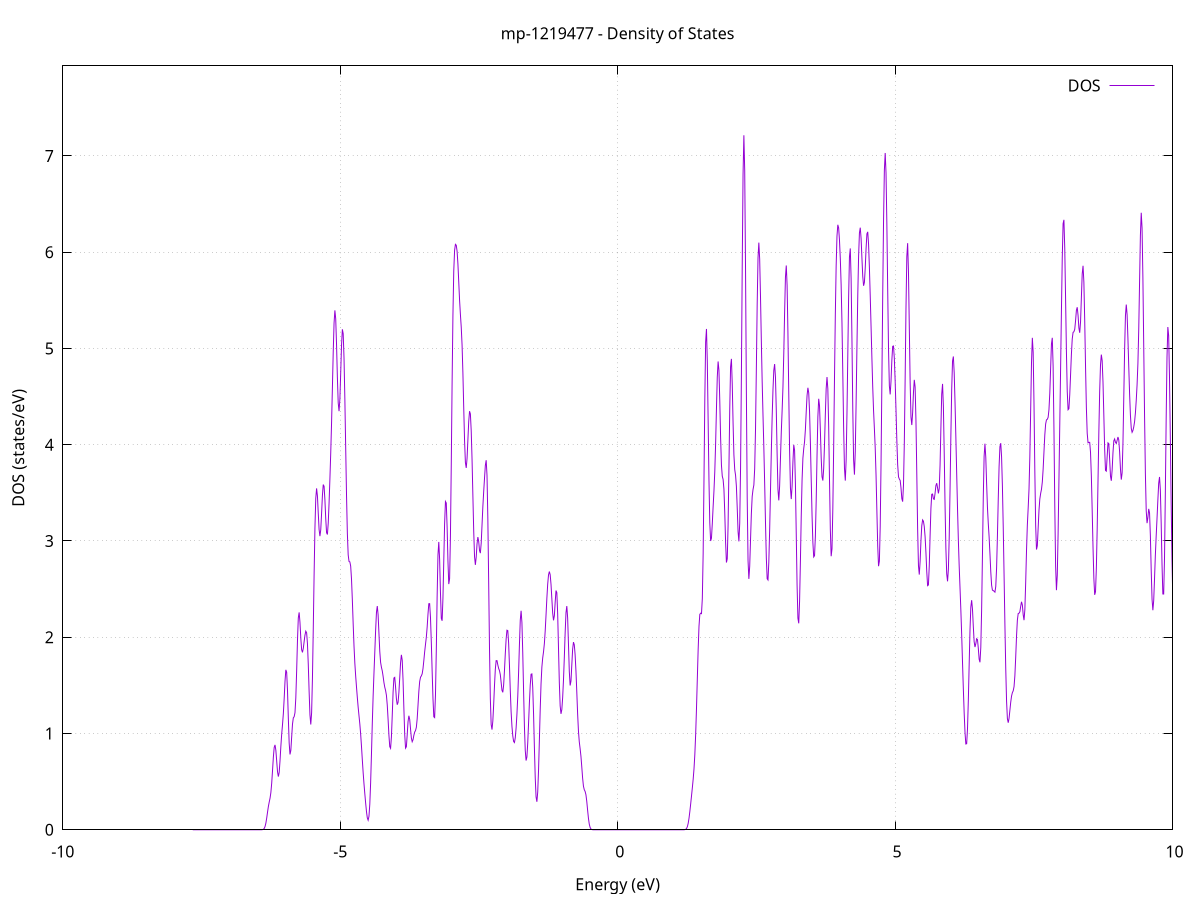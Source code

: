 set title 'mp-1219477 - Density of States'
set xlabel 'Energy (eV)'
set ylabel 'DOS (states/eV)'
set grid
set xrange [-10:10]
set yrange [0:7.936]
set xzeroaxis lt -1
set terminal png size 800,600
set output 'mp-1219477_dos_gnuplot.png'
plot '-' using 1:2 with lines title 'DOS'
-7.658100 0.000000
-7.643100 0.000000
-7.628100 0.000000
-7.613100 0.000000
-7.598200 0.000000
-7.583200 0.000000
-7.568200 0.000000
-7.553200 0.000000
-7.538200 0.000000
-7.523200 0.000000
-7.508300 0.000000
-7.493300 0.000000
-7.478300 0.000000
-7.463300 0.000000
-7.448300 0.000000
-7.433400 0.000000
-7.418400 0.000000
-7.403400 0.000000
-7.388400 0.000000
-7.373400 0.000000
-7.358400 0.000000
-7.343500 0.000000
-7.328500 0.000000
-7.313500 0.000000
-7.298500 0.000000
-7.283500 0.000000
-7.268600 0.000000
-7.253600 0.000000
-7.238600 0.000000
-7.223600 0.000000
-7.208600 0.000000
-7.193600 0.000000
-7.178700 0.000000
-7.163700 0.000000
-7.148700 0.000000
-7.133700 0.000000
-7.118700 0.000000
-7.103700 0.000000
-7.088800 0.000000
-7.073800 0.000000
-7.058800 0.000000
-7.043800 0.000000
-7.028800 0.000000
-7.013900 0.000000
-6.998900 0.000000
-6.983900 0.000000
-6.968900 0.000000
-6.953900 0.000000
-6.938900 0.000000
-6.924000 0.000000
-6.909000 0.000000
-6.894000 0.000000
-6.879000 0.000000
-6.864000 0.000000
-6.849100 0.000000
-6.834100 0.000000
-6.819100 0.000000
-6.804100 0.000000
-6.789100 0.000000
-6.774100 0.000000
-6.759200 0.000000
-6.744200 0.000000
-6.729200 0.000000
-6.714200 0.000000
-6.699200 0.000000
-6.684200 0.000000
-6.669300 0.000000
-6.654300 0.000000
-6.639300 0.000000
-6.624300 0.000000
-6.609300 0.000000
-6.594400 0.000000
-6.579400 0.000000
-6.564400 0.000000
-6.549400 0.000000
-6.534400 0.000000
-6.519400 0.000000
-6.504500 0.000000
-6.489500 0.000000
-6.474500 0.000000
-6.459500 0.000000
-6.444500 0.000000
-6.429600 0.000100
-6.414600 0.000300
-6.399600 0.001400
-6.384600 0.004800
-6.369600 0.013900
-6.354600 0.033900
-6.339700 0.069900
-6.324700 0.122600
-6.309700 0.184300
-6.294700 0.242000
-6.279700 0.287600
-6.264700 0.328700
-6.249800 0.387400
-6.234800 0.484100
-6.219800 0.617100
-6.204800 0.756200
-6.189800 0.856400
-6.174900 0.881800
-6.159900 0.825000
-6.144900 0.713600
-6.129900 0.602800
-6.114900 0.552500
-6.099900 0.595600
-6.085000 0.717200
-6.070000 0.865200
-6.055000 0.992000
-6.040000 1.093200
-6.025000 1.206200
-6.010100 1.363200
-5.995100 1.541900
-5.980100 1.661500
-5.965100 1.636600
-5.950100 1.445500
-5.935100 1.158800
-5.920200 0.902500
-5.905200 0.782700
-5.890200 0.824000
-5.875200 0.962700
-5.860200 1.097500
-5.845200 1.162500
-5.830300 1.174400
-5.815300 1.216300
-5.800300 1.370900
-5.785300 1.649000
-5.770300 1.968200
-5.755400 2.200500
-5.740400 2.258300
-5.725400 2.155200
-5.710400 1.990500
-5.695400 1.871200
-5.680400 1.842900
-5.665500 1.884700
-5.650500 1.954000
-5.635500 2.021200
-5.620500 2.063100
-5.605500 2.046300
-5.590600 1.934100
-5.575600 1.717500
-5.560600 1.439800
-5.545600 1.194600
-5.530600 1.093500
-5.515600 1.215700
-5.500700 1.569600
-5.485700 2.086800
-5.470700 2.649400
-5.455700 3.132700
-5.440700 3.443800
-5.425700 3.546400
-5.410800 3.467900
-5.395800 3.289900
-5.380800 3.120400
-5.365800 3.050600
-5.350800 3.116400
-5.335900 3.284800
-5.320900 3.472400
-5.305900 3.586200
-5.290900 3.568500
-5.275900 3.426400
-5.260900 3.231700
-5.246000 3.086500
-5.231000 3.067700
-5.216000 3.186100
-5.201000 3.395100
-5.186000 3.642700
-5.171100 3.913800
-5.156100 4.225200
-5.141100 4.585900
-5.126100 4.960200
-5.111100 5.262900
-5.096100 5.395800
-5.081200 5.308300
-5.066200 5.038100
-5.051200 4.700200
-5.036200 4.434800
-5.021200 4.348900
-5.006200 4.472700
-4.991300 4.744700
-4.976300 5.034200
-4.961300 5.199300
-4.946300 5.153500
-4.931300 4.893500
-4.916400 4.474300
-4.901400 3.972000
-4.886400 3.474600
-4.871400 3.080000
-4.856400 2.855800
-4.841400 2.787500
-4.826500 2.783100
-4.811500 2.739500
-4.796500 2.604400
-4.781500 2.388000
-4.766500 2.138600
-4.751600 1.909900
-4.736600 1.731800
-4.721600 1.598000
-4.706600 1.483200
-4.691600 1.373400
-4.676600 1.273100
-4.661700 1.185800
-4.646700 1.099400
-4.631700 0.995200
-4.616700 0.866700
-4.601700 0.726700
-4.586700 0.594300
-4.571800 0.478500
-4.556800 0.375300
-4.541800 0.278000
-4.526800 0.189500
-4.511800 0.123500
-4.496900 0.099600
-4.481900 0.139700
-4.466900 0.266100
-4.451900 0.488600
-4.436900 0.786000
-4.421900 1.103800
-4.407000 1.386500
-4.392000 1.622300
-4.377000 1.843300
-4.362000 2.069500
-4.347000 2.257000
-4.332000 2.323900
-4.317100 2.233700
-4.302100 2.041900
-4.287100 1.854000
-4.272100 1.738700
-4.257100 1.688100
-4.242200 1.650900
-4.227200 1.594900
-4.212200 1.530100
-4.197200 1.481200
-4.182200 1.447200
-4.167200 1.396500
-4.152300 1.296900
-4.137300 1.147300
-4.122300 0.983600
-4.107300 0.863800
-4.092300 0.846500
-4.077400 0.962900
-4.062400 1.186400
-4.047400 1.426700
-4.032400 1.576700
-4.017400 1.583400
-4.002400 1.482300
-3.987500 1.362000
-3.972500 1.299300
-3.957500 1.323300
-3.942500 1.425500
-3.927500 1.578100
-3.912500 1.733100
-3.897600 1.817400
-3.882600 1.762200
-3.867600 1.554100
-3.852600 1.259100
-3.837600 0.990900
-3.822700 0.848100
-3.807700 0.862800
-3.792700 0.986700
-3.777700 1.122700
-3.762700 1.184500
-3.747700 1.146700
-3.732800 1.047800
-3.717800 0.954100
-3.702800 0.914700
-3.687800 0.935000
-3.672800 0.981500
-3.657900 1.015100
-3.642900 1.031100
-3.627900 1.064700
-3.612900 1.153500
-3.597900 1.293300
-3.582900 1.438000
-3.568000 1.539400
-3.553000 1.584600
-3.538000 1.598600
-3.523000 1.620200
-3.508000 1.674400
-3.493000 1.758500
-3.478100 1.848500
-3.463100 1.925400
-3.448100 2.000800
-3.433100 2.105600
-3.418100 2.240700
-3.403200 2.348600
-3.388200 2.349300
-3.373200 2.206400
-3.358200 1.950300
-3.343200 1.646200
-3.328200 1.362700
-3.313300 1.174000
-3.298300 1.165500
-3.283300 1.402000
-3.268300 1.866200
-3.253300 2.421800
-3.238400 2.854900
-3.223400 2.989900
-3.208400 2.806900
-3.193400 2.464000
-3.178400 2.196500
-3.163400 2.171400
-3.148500 2.407400
-3.133500 2.797500
-3.118500 3.181600
-3.103500 3.410600
-3.088500 3.394900
-3.073500 3.146600
-3.058600 2.796200
-3.043600 2.552300
-3.028600 2.609700
-3.013600 3.049800
-2.998600 3.792200
-2.983700 4.631400
-2.968700 5.344600
-2.953700 5.804500
-2.938700 6.019600
-2.923700 6.081900
-2.908700 6.072800
-2.893800 6.010700
-2.878800 5.879500
-2.863800 5.691200
-2.848800 5.501100
-2.833800 5.352700
-2.818900 5.222500
-2.803900 5.036000
-2.788900 4.744900
-2.773900 4.381400
-2.758900 4.039900
-2.743900 3.816000
-2.729000 3.759400
-2.714000 3.858400
-2.699000 4.049700
-2.684000 4.241600
-2.669000 4.348600
-2.654000 4.319800
-2.639100 4.145600
-2.624100 3.847000
-2.609100 3.472300
-2.594100 3.102200
-2.579100 2.837800
-2.564200 2.751900
-2.549200 2.831500
-2.534200 2.970300
-2.519200 3.040700
-2.504200 2.994800
-2.489200 2.900400
-2.474300 2.874100
-2.459300 2.975900
-2.444300 3.165100
-2.429300 3.357300
-2.414300 3.512300
-2.399400 3.651700
-2.384400 3.785600
-2.369400 3.839300
-2.354400 3.680200
-2.339400 3.233200
-2.324400 2.570600
-2.309500 1.884500
-2.294500 1.364600
-2.279500 1.093600
-2.264500 1.040800
-2.249500 1.130300
-2.234500 1.298900
-2.219600 1.497100
-2.204600 1.667600
-2.189600 1.757000
-2.174600 1.756900
-2.159600 1.712800
-2.144700 1.676300
-2.129700 1.653500
-2.114700 1.611000
-2.099700 1.531100
-2.084700 1.449000
-2.069700 1.427900
-2.054800 1.503300
-2.039800 1.654700
-2.024800 1.829600
-2.009800 1.981200
-1.994800 2.073400
-1.979900 2.069100
-1.964900 1.941900
-1.949900 1.711100
-1.934900 1.447200
-1.919900 1.225400
-1.904900 1.073800
-1.890000 0.976500
-1.875000 0.917700
-1.860000 0.906200
-1.845000 0.955200
-1.830000 1.058400
-1.815000 1.201100
-1.800100 1.387300
-1.785100 1.633600
-1.770100 1.923700
-1.755100 2.175800
-1.740100 2.275000
-1.725200 2.152500
-1.710200 1.838700
-1.695200 1.440700
-1.680200 1.076200
-1.665200 0.824600
-1.650200 0.719200
-1.635300 0.756400
-1.620300 0.903300
-1.605300 1.108900
-1.590300 1.322000
-1.575300 1.502700
-1.560400 1.615700
-1.545400 1.619400
-1.530400 1.478900
-1.515400 1.202100
-1.500400 0.857200
-1.485400 0.543100
-1.470500 0.341600
-1.455500 0.291000
-1.440500 0.392600
-1.425500 0.622000
-1.410500 0.931100
-1.395500 1.251900
-1.380600 1.516900
-1.365600 1.690300
-1.350600 1.785200
-1.335600 1.849900
-1.320600 1.934800
-1.305700 2.064700
-1.290700 2.231300
-1.275700 2.404800
-1.260700 2.551700
-1.245700 2.648100
-1.230700 2.682600
-1.215800 2.649600
-1.200800 2.549100
-1.185800 2.399300
-1.170800 2.250700
-1.155800 2.175800
-1.140900 2.222800
-1.125900 2.363000
-1.110900 2.485400
-1.095900 2.462500
-1.080900 2.241900
-1.065900 1.885900
-1.051000 1.528500
-1.036000 1.287600
-1.021000 1.204400
-1.006000 1.249400
-0.991000 1.374800
-0.976000 1.556900
-0.961100 1.789400
-0.946100 2.045900
-0.931100 2.255100
-0.916100 2.323900
-0.901100 2.199700
-0.886200 1.927400
-0.871200 1.644700
-0.856200 1.499000
-0.841200 1.545000
-0.826200 1.712800
-0.811200 1.876000
-0.796300 1.949500
-0.781300 1.922100
-0.766300 1.816900
-0.751300 1.648800
-0.736300 1.432200
-0.721400 1.206600
-0.706400 1.025600
-0.691400 0.913600
-0.676400 0.843000
-0.661400 0.763800
-0.646400 0.654000
-0.631500 0.537500
-0.616500 0.453800
-0.601500 0.416000
-0.586500 0.398700
-0.571500 0.364100
-0.556500 0.295300
-0.541600 0.205300
-0.526600 0.120700
-0.511600 0.059600
-0.496600 0.024700
-0.481600 0.008600
-0.466700 0.002500
-0.451700 0.000600
-0.436700 0.000100
-0.421700 0.000000
-0.406700 0.000000
-0.391700 0.000000
-0.376800 0.000000
-0.361800 0.000000
-0.346800 0.000000
-0.331800 0.000000
-0.316800 0.000000
-0.301800 0.000000
-0.286900 0.000000
-0.271900 0.000000
-0.256900 0.000000
-0.241900 0.000000
-0.226900 0.000000
-0.212000 0.000000
-0.197000 0.000000
-0.182000 0.000000
-0.167000 0.000000
-0.152000 0.000000
-0.137000 0.000000
-0.122100 0.000000
-0.107100 0.000000
-0.092100 0.000000
-0.077100 0.000000
-0.062100 0.000000
-0.047200 0.000000
-0.032200 0.000000
-0.017200 0.000000
-0.002200 0.000000
0.012800 0.000000
0.027800 0.000000
0.042700 0.000000
0.057700 0.000000
0.072700 0.000000
0.087700 0.000000
0.102700 0.000000
0.117700 0.000000
0.132600 0.000000
0.147600 0.000000
0.162600 0.000000
0.177600 0.000000
0.192600 0.000000
0.207500 0.000000
0.222500 0.000000
0.237500 0.000000
0.252500 0.000000
0.267500 0.000000
0.282500 0.000000
0.297400 0.000000
0.312400 0.000000
0.327400 0.000000
0.342400 0.000000
0.357400 0.000000
0.372300 0.000000
0.387300 0.000000
0.402300 0.000000
0.417300 0.000000
0.432300 0.000000
0.447300 0.000000
0.462200 0.000000
0.477200 0.000000
0.492200 0.000000
0.507200 0.000000
0.522200 0.000000
0.537200 0.000000
0.552100 0.000000
0.567100 0.000000
0.582100 0.000000
0.597100 0.000000
0.612100 0.000000
0.627000 0.000000
0.642000 0.000000
0.657000 0.000000
0.672000 0.000000
0.687000 0.000000
0.702000 0.000000
0.716900 0.000000
0.731900 0.000000
0.746900 0.000000
0.761900 0.000000
0.776900 0.000000
0.791800 0.000000
0.806800 0.000000
0.821800 0.000000
0.836800 0.000000
0.851800 0.000000
0.866800 0.000000
0.881700 0.000000
0.896700 0.000000
0.911700 0.000000
0.926700 0.000000
0.941700 0.000000
0.956700 0.000000
0.971600 0.000000
0.986600 0.000000
1.001600 0.000000
1.016600 0.000000
1.031600 0.000000
1.046500 0.000000
1.061500 0.000000
1.076500 0.000000
1.091500 0.000000
1.106500 0.000000
1.121500 0.000000
1.136400 0.000000
1.151400 0.000000
1.166400 0.000000
1.181400 0.000100
1.196400 0.000300
1.211300 0.001300
1.226300 0.004500
1.241300 0.013100
1.256300 0.032100
1.271300 0.066900
1.286300 0.120200
1.301200 0.189500
1.316200 0.268500
1.331200 0.351300
1.346200 0.435600
1.361200 0.525200
1.376200 0.633100
1.391100 0.781700
1.406100 0.991300
1.421100 1.263000
1.436100 1.572000
1.451100 1.873600
1.466000 2.112200
1.481000 2.237800
1.496000 2.250200
1.511000 2.245600
1.526000 2.400600
1.541000 2.864900
1.555900 3.626400
1.570900 4.466800
1.585900 5.067800
1.600900 5.202700
1.615900 4.867400
1.630800 4.257900
1.645800 3.634200
1.660800 3.190200
1.675800 3.000200
1.690800 3.029800
1.705800 3.179800
1.720700 3.353600
1.735700 3.519900
1.750700 3.721500
1.765700 4.010600
1.780700 4.371700
1.795700 4.702200
1.810600 4.865100
1.825600 4.773800
1.840600 4.460500
1.855600 4.074500
1.870600 3.789600
1.885500 3.673800
1.900500 3.640600
1.915500 3.538900
1.930500 3.296800
1.945500 2.987600
1.960500 2.776500
1.975400 2.815100
1.990400 3.160700
2.005400 3.741700
2.020400 4.369700
2.035400 4.808100
2.050300 4.892200
2.065300 4.635500
2.080300 4.227000
2.095300 3.895900
2.110300 3.741800
2.125300 3.682300
2.140200 3.568100
2.155200 3.343900
2.170200 3.098800
2.185200 2.995900
2.200200 3.184900
2.215200 3.757000
2.230100 4.700300
2.245100 5.835200
2.260100 6.806400
2.275100 7.214800
2.290100 6.846200
2.305000 5.823800
2.320000 4.545500
2.335000 3.450200
2.350000 2.797700
2.365000 2.606300
2.380000 2.736600
2.394900 3.011100
2.409900 3.283600
2.424900 3.463000
2.439900 3.534900
2.454900 3.581500
2.469800 3.751400
2.484800 4.160000
2.499800 4.785400
2.514800 5.454500
2.529800 5.941400
2.544800 6.099900
2.559700 5.928000
2.574700 5.537900
2.589700 5.077900
2.604700 4.658500
2.619700 4.306900
2.634700 3.974600
2.649600 3.601900
2.664600 3.192100
2.679600 2.826300
2.694600 2.608000
2.709600 2.595100
2.724500 2.780000
2.739500 3.110800
2.754500 3.516200
2.769500 3.923900
2.784500 4.282600
2.799500 4.571100
2.814400 4.772700
2.829400 4.838300
2.844400 4.701200
2.859400 4.351700
2.874400 3.898800
2.889300 3.536300
2.904300 3.422300
2.919300 3.570800
2.934300 3.855900
2.949300 4.130600
2.964300 4.352500
2.979200 4.596100
2.994200 4.945200
3.009200 5.375200
3.024200 5.739200
3.039200 5.862400
3.054200 5.655100
3.069100 5.161300
3.084100 4.528700
3.099100 3.940300
3.114100 3.550100
3.129100 3.435700
3.144000 3.569700
3.159000 3.820900
3.174000 3.998600
3.189000 3.940700
3.204000 3.599600
3.219000 3.071000
3.233900 2.542300
3.248900 2.199000
3.263900 2.144800
3.278900 2.373200
3.293900 2.789200
3.308800 3.253500
3.323800 3.633500
3.338800 3.859200
3.353800 3.959000
3.368800 4.031200
3.383800 4.158500
3.398700 4.341300
3.413700 4.511100
3.428700 4.591900
3.443700 4.539800
3.458700 4.344400
3.473700 4.025700
3.488600 3.640100
3.503600 3.268700
3.518600 2.984800
3.533600 2.834500
3.548600 2.847500
3.563500 3.046600
3.578500 3.421400
3.593500 3.887200
3.608500 4.289100
3.623500 4.477700
3.638500 4.405200
3.653400 4.151900
3.668400 3.864200
3.683400 3.667800
3.698400 3.628100
3.713400 3.753300
3.728300 4.006400
3.743300 4.315300
3.758300 4.583600
3.773300 4.703200
3.788300 4.580100
3.803300 4.191500
3.818200 3.636900
3.833200 3.118100
3.848200 2.842000
3.863200 2.919800
3.878200 3.333100
3.893200 3.970200
3.908100 4.685500
3.923100 5.346000
3.938100 5.855600
3.953100 6.167200
3.968100 6.285000
3.983000 6.252800
3.998000 6.125200
4.013000 5.933200
4.028000 5.661200
4.043000 5.265300
4.058000 4.739700
4.072900 4.178500
4.087900 3.756000
4.102900 3.627400
4.117900 3.837000
4.132900 4.314100
4.147900 4.928100
4.162800 5.528400
4.177800 5.950300
4.192800 6.039700
4.207800 5.726600
4.222800 5.094900
4.237700 4.375000
4.252700 3.843800
4.267700 3.689200
4.282700 3.928000
4.297700 4.428900
4.312700 5.013800
4.327600 5.548000
4.342600 5.957300
4.357600 6.199900
4.372600 6.255100
4.387600 6.144200
4.402500 5.941600
4.417500 5.749300
4.432500 5.651500
4.447500 5.686700
4.462500 5.838600
4.477500 6.039500
4.492400 6.191100
4.507400 6.211600
4.522400 6.081400
4.537400 5.841200
4.552400 5.545500
4.567400 5.225900
4.582300 4.900200
4.597300 4.598800
4.612300 4.356100
4.627300 4.166700
4.642300 3.965800
4.657200 3.680800
4.672200 3.310100
4.687200 2.949300
4.702200 2.738400
4.717200 2.790400
4.732200 3.153100
4.747100 3.802400
4.762100 4.645600
4.777100 5.538500
4.792100 6.320800
4.807100 6.851800
4.822000 7.031000
4.837000 6.823900
4.852000 6.295400
4.867000 5.613900
4.882000 4.995300
4.897000 4.611800
4.911900 4.523000
4.926900 4.661100
4.941900 4.876600
4.956900 5.022500
4.971900 5.025600
4.986900 4.892500
5.001800 4.659400
5.016800 4.360000
5.031800 4.044300
5.046800 3.792900
5.061800 3.666900
5.076700 3.643900
5.091700 3.629600
5.106700 3.552700
5.121700 3.441000
5.136700 3.408900
5.151700 3.581500
5.166600 4.022000
5.181600 4.687600
5.196600 5.413300
5.211600 5.952700
5.226600 6.094300
5.241500 5.795600
5.256500 5.223200
5.271500 4.649300
5.286500 4.288400
5.301500 4.205100
5.316500 4.332700
5.331400 4.539400
5.346400 4.674200
5.361400 4.600400
5.376400 4.253400
5.391400 3.700000
5.406400 3.128700
5.421300 2.746100
5.436300 2.651000
5.451300 2.785900
5.466300 2.999600
5.481300 3.158800
5.496200 3.219000
5.511200 3.205700
5.526200 3.149100
5.541200 3.045000
5.556200 2.879800
5.571200 2.681400
5.586100 2.536100
5.601100 2.543500
5.616100 2.739500
5.631100 3.052000
5.646100 3.338400
5.661000 3.485200
5.676000 3.487800
5.691000 3.437600
5.706000 3.432600
5.721000 3.496900
5.736000 3.576600
5.750900 3.600600
5.765900 3.551500
5.780900 3.494400
5.795900 3.545700
5.810900 3.786700
5.825900 4.173900
5.840800 4.526300
5.855800 4.632100
5.870800 4.398300
5.885800 3.913100
5.900800 3.368100
5.915700 2.926200
5.930700 2.659000
5.945700 2.581100
5.960700 2.704200
5.975700 3.035000
5.990700 3.532700
6.005600 4.092100
6.020600 4.576300
6.035600 4.868900
6.050600 4.916900
6.065600 4.747200
6.080500 4.440800
6.095500 4.077700
6.110500 3.702100
6.125500 3.337200
6.140500 3.010300
6.155500 2.740900
6.170400 2.513900
6.185400 2.285800
6.200400 2.026100
6.215400 1.742200
6.230400 1.463100
6.245400 1.213200
6.260300 1.012000
6.275300 0.891100
6.290300 0.894000
6.305300 1.049200
6.320300 1.343200
6.335200 1.714400
6.350200 2.069600
6.365200 2.313400
6.380200 2.385200
6.395200 2.291300
6.410200 2.110600
6.425100 1.954600
6.440100 1.898200
6.455100 1.933200
6.470100 1.984800
6.485100 1.975900
6.500000 1.886700
6.515000 1.772700
6.530000 1.740000
6.545000 1.895200
6.560000 2.286800
6.575000 2.859500
6.589900 3.455200
6.604900 3.880100
6.619900 4.010900
6.634900 3.868600
6.649900 3.596700
6.664900 3.349600
6.679800 3.182600
6.694800 3.043700
6.709800 2.871400
6.724800 2.680800
6.739800 2.541600
6.754700 2.488900
6.769700 2.485400
6.784700 2.477400
6.799700 2.468800
6.814700 2.527700
6.829700 2.721300
6.844600 3.049000
6.859600 3.434100
6.874600 3.771600
6.889600 3.979500
6.904600 4.016200
6.919500 3.873500
6.934500 3.569700
6.949500 3.143900
6.964500 2.646600
6.979500 2.135200
6.994500 1.676700
7.009400 1.337500
7.024400 1.154300
7.039400 1.112300
7.054400 1.159000
7.069400 1.241300
7.084400 1.324900
7.099300 1.389400
7.114300 1.424700
7.129300 1.443700
7.144300 1.487500
7.159300 1.601500
7.174200 1.793700
7.189200 2.012900
7.204200 2.178700
7.219200 2.246500
7.234200 2.250000
7.249200 2.264600
7.264100 2.321400
7.279100 2.368600
7.294100 2.335200
7.309100 2.233400
7.324100 2.177500
7.339000 2.286500
7.354000 2.566900
7.369000 2.902500
7.384000 3.166700
7.399000 3.343700
7.414000 3.539800
7.428900 3.876000
7.443900 4.362300
7.458900 4.852300
7.473900 5.110600
7.488900 4.961600
7.503900 4.424700
7.518800 3.727400
7.533800 3.164200
7.548800 2.911500
7.563800 2.950300
7.578800 3.134500
7.593700 3.318700
7.608700 3.435600
7.623700 3.493800
7.638700 3.537300
7.653700 3.612700
7.668700 3.746700
7.683600 3.926800
7.698600 4.100900
7.713600 4.215400
7.728600 4.258300
7.743600 4.264500
7.758500 4.284700
7.773500 4.363500
7.788500 4.534500
7.803500 4.793300
7.818500 5.047000
7.833500 5.111000
7.848400 4.817000
7.863400 4.165300
7.878400 3.370600
7.893400 2.740100
7.908400 2.489100
7.923400 2.643100
7.938300 3.077200
7.953300 3.631000
7.968300 4.207700
7.983300 4.793400
7.998300 5.391500
8.013200 5.938700
8.028200 6.296800
8.043200 6.336500
8.058200 6.037200
8.073200 5.515200
8.088200 4.963500
8.103100 4.553700
8.118100 4.363800
8.133100 4.374600
8.148100 4.518900
8.163100 4.728500
8.178100 4.942000
8.193000 5.099400
8.208000 5.167100
8.223000 5.174200
8.238000 5.198800
8.253000 5.287800
8.267900 5.396200
8.282900 5.428500
8.297900 5.344000
8.312900 5.212700
8.327900 5.163400
8.342900 5.278900
8.357800 5.528000
8.372800 5.775400
8.387800 5.859300
8.402800 5.688800
8.417800 5.296600
8.432700 4.813100
8.447700 4.388500
8.462700 4.119900
8.477700 4.020500
8.492700 4.025100
8.507700 4.024600
8.522600 3.920600
8.537600 3.674600
8.552600 3.319400
8.567600 2.934000
8.582600 2.612700
8.597600 2.440900
8.612500 2.473000
8.627500 2.714200
8.642500 3.122000
8.657500 3.622700
8.672500 4.128100
8.687400 4.550700
8.702400 4.828200
8.717400 4.936300
8.732400 4.873900
8.747400 4.650500
8.762400 4.308700
8.777300 3.955500
8.792300 3.733500
8.807300 3.725800
8.822300 3.876300
8.837300 4.019400
8.852200 4.011500
8.867200 3.851500
8.882200 3.674300
8.897200 3.625800
8.912200 3.738000
8.927200 3.917200
8.942100 4.040100
8.957100 4.060000
8.972100 4.025900
8.987100 4.013000
9.002100 4.045500
9.017100 4.080200
9.032000 4.050100
9.047000 3.925300
9.062000 3.750800
9.077000 3.638000
9.092000 3.707200
9.106900 4.010800
9.121900 4.487800
9.136900 4.985700
9.151900 5.339400
9.166900 5.456500
9.181900 5.350000
9.196800 5.103800
9.211800 4.809500
9.226800 4.529700
9.241800 4.306200
9.256800 4.171000
9.271700 4.129300
9.286700 4.147300
9.301700 4.185200
9.316700 4.239300
9.331700 4.330900
9.346700 4.462200
9.361600 4.622500
9.376600 4.843800
9.391600 5.198300
9.406600 5.691700
9.421600 6.174400
9.436600 6.410300
9.451500 6.251000
9.466500 5.734500
9.481500 5.025100
9.496500 4.300100
9.511500 3.697600
9.526400 3.314500
9.541400 3.185500
9.556400 3.244300
9.571400 3.333700
9.586400 3.290900
9.601400 3.052900
9.616300 2.699200
9.631300 2.395400
9.646300 2.281000
9.661300 2.381600
9.676300 2.611100
9.691200 2.854300
9.706200 3.055900
9.721200 3.235700
9.736200 3.425700
9.751200 3.599600
9.766200 3.665300
9.781100 3.529800
9.796100 3.186500
9.811100 2.757400
9.826100 2.449500
9.841100 2.449200
9.856100 2.825000
9.871000 3.496900
9.886000 4.271000
9.901000 4.910700
9.916000 5.223100
9.931000 5.133200
9.945900 4.701800
9.960900 4.072300
9.975900 3.398700
9.990900 2.806600
10.005900 2.383900
10.020900 2.175900
10.035800 2.180700
10.050800 2.353500
10.065800 2.621900
10.080800 2.908000
10.095800 3.157500
10.110700 3.368100
10.125700 3.589400
10.140700 3.874300
10.155700 4.205000
10.170700 4.460300
10.185700 4.473100
10.200600 4.146600
10.215600 3.543100
10.230600 2.877800
10.245600 2.429100
10.260600 2.421000
10.275600 2.941300
10.290500 3.912900
10.305500 5.110900
10.320500 6.218700
10.335500 6.931500
10.350500 7.085700
10.365400 6.740800
10.380400 6.131900
10.395400 5.516400
10.410400 5.039200
10.425400 4.708600
10.440400 4.455600
10.455300 4.200000
10.470300 3.893700
10.485300 3.542700
10.500300 3.200000
10.515300 2.925400
10.530200 2.743400
10.545200 2.629800
10.560200 2.533700
10.575200 2.410100
10.590200 2.233900
10.605200 1.993100
10.620100 1.688300
10.635100 1.346600
10.650100 1.022200
10.665100 0.764100
10.680100 0.581800
10.695100 0.449000
10.710000 0.340600
10.725000 0.263700
10.740000 0.261800
10.755000 0.402500
10.770000 0.757400
10.784900 1.368700
10.799900 2.202800
10.814900 3.126400
10.829900 3.943600
10.844900 4.487800
10.859900 4.693900
10.874800 4.597400
10.889800 4.283000
10.904800 3.850200
10.919800 3.411500
10.934800 3.082400
10.949700 2.945500
10.964700 3.028200
10.979700 3.321300
10.994700 3.800600
11.009700 4.401700
11.024700 4.968100
11.039600 5.266900
11.054600 5.110300
11.069600 4.497600
11.084600 3.641400
11.099600 2.840100
11.114600 2.309700
11.129500 2.113700
11.144500 2.223500
11.159500 2.606500
11.174500 3.228600
11.189500 3.978900
11.204400 4.636900
11.219400 4.967400
11.234400 4.873900
11.249400 4.461100
11.264400 3.950700
11.279400 3.548000
11.294300 3.371500
11.309300 3.458100
11.324300 3.779800
11.339300 4.242900
11.354300 4.711700
11.369200 5.080600
11.384200 5.336200
11.399200 5.534200
11.414200 5.717500
11.429200 5.874800
11.444200 5.968200
11.459100 5.969100
11.474100 5.868400
11.489100 5.687700
11.504100 5.486100
11.519100 5.322400
11.534100 5.198100
11.549000 5.057700
11.564000 4.852800
11.579000 4.594600
11.594000 4.345600
11.609000 4.172300
11.623900 4.100500
11.638900 4.098900
11.653900 4.099600
11.668900 4.040900
11.683900 3.899700
11.698900 3.693900
11.713800 3.467500
11.728800 3.277100
11.743800 3.170100
11.758800 3.151000
11.773800 3.159400
11.788700 3.098500
11.803700 2.905400
11.818700 2.610700
11.833700 2.329500
11.848700 2.183600
11.863700 2.220200
11.878600 2.402100
11.893600 2.662500
11.908600 2.948400
11.923600 3.214900
11.938600 3.413600
11.953600 3.515100
11.968500 3.535100
11.983500 3.512800
11.998500 3.462600
12.013500 3.363600
12.028500 3.197100
12.043400 2.981000
12.058400 2.768500
12.073400 2.631400
12.088400 2.651500
12.103400 2.905200
12.118400 3.416900
12.133300 4.103800
12.148300 4.772200
12.163300 5.196800
12.178300 5.238700
12.193300 4.911200
12.208300 4.350300
12.223200 3.734200
12.238200 3.223700
12.253200 2.935100
12.268200 2.917600
12.283200 3.129500
12.298100 3.448000
12.313100 3.735500
12.328100 3.924900
12.343100 4.044900
12.358100 4.152300
12.373100 4.237800
12.388000 4.218400
12.403000 4.032600
12.418000 3.734100
12.433000 3.470200
12.448000 3.363100
12.462900 3.415000
12.477900 3.528500
12.492900 3.612300
12.507900 3.661900
12.522900 3.747700
12.537900 3.939600
12.552800 4.244600
12.567800 4.593400
12.582800 4.865000
12.597800 4.935100
12.612800 4.743400
12.627800 4.357800
12.642700 3.970100
12.657700 3.792400
12.672700 3.914700
12.687700 4.243800
12.702700 4.571200
12.717600 4.707800
12.732600 4.586300
12.747600 4.278200
12.762600 3.932000
12.777600 3.687100
12.792600 3.630200
12.807500 3.812700
12.822500 4.265700
12.837500 4.953300
12.852500 5.702200
12.867500 6.218500
12.882400 6.231300
12.897400 5.661400
12.912400 4.666400
12.927400 3.531000
12.942400 2.505400
12.957400 1.720400
12.972300 1.208200
12.987300 0.965800
13.002300 0.989800
13.017300 1.259900
13.032300 1.708400
13.047300 2.228500
13.062200 2.727900
13.077200 3.176700
13.092200 3.600700
13.107200 4.029300
13.122200 4.447500
13.137100 4.786800
13.152100 4.955200
13.167100 4.890300
13.182100 4.596900
13.197100 4.138500
13.212100 3.592600
13.227000 3.022800
13.242000 2.492600
13.257000 2.083100
13.272000 1.881600
13.287000 1.944700
13.301900 2.264700
13.316900 2.752600
13.331900 3.256900
13.346900 3.628500
13.361900 3.798400
13.376900 3.805100
13.391800 3.748800
13.406800 3.713000
13.421800 3.718600
13.436800 3.737900
13.451800 3.744600
13.466800 3.751300
13.481700 3.806500
13.496700 3.962100
13.511700 4.230800
13.526700 4.563900
13.541700 4.878600
13.556600 5.122300
13.571600 5.305500
13.586600 5.462400
13.601600 5.589400
13.616600 5.637500
13.631600 5.551900
13.646500 5.305200
13.661500 4.912200
13.676500 4.450200
13.691500 4.059100
13.706500 3.874600
13.721400 3.931400
13.736400 4.137600
13.751400 4.354000
13.766400 4.492500
13.781400 4.536900
13.796400 4.486100
13.811300 4.309100
13.826300 3.984200
13.841300 3.581500
13.856300 3.270700
13.871300 3.206200
13.886300 3.392900
13.901200 3.678300
13.916200 3.887000
13.931200 3.964800
13.946200 4.004700
13.961200 4.156400
13.976100 4.516000
13.991100 5.078200
14.006100 5.759700
14.021100 6.444200
14.036100 7.001800
14.051100 7.283400
14.066000 7.147100
14.081000 6.547500
14.096000 5.610100
14.111000 4.593200
14.126000 3.742600
14.140900 3.167400
14.155900 2.835800
14.170900 2.666400
14.185900 2.612700
14.200900 2.670700
14.215900 2.833200
14.230800 3.067100
14.245800 3.357300
14.260800 3.764500
14.275800 4.400300
14.290800 5.310100
14.305800 6.369900
14.320700 7.314900
14.335700 7.888600
14.350700 7.989700
14.365700 7.709500
14.380700 7.258600
14.395600 6.856500
14.410600 6.645300
14.425600 6.645900
14.440600 6.762200
14.455600 6.846800
14.470600 6.810800
14.485500 6.696800
14.500500 6.634500
14.515500 6.712800
14.530500 6.901100
14.545500 7.103300
14.560400 7.265000
14.575400 7.394000
14.590400 7.498400
14.605400 7.566200
14.620400 7.615700
14.635400 7.707900
14.650300 7.859200
14.665300 7.961400
14.680300 7.823500
14.695300 7.303300
14.710300 6.404300
14.725300 5.278900
14.740200 4.164100
14.755200 3.293300
14.770200 2.813100
14.785200 2.733600
14.800200 2.940600
14.815100 3.267100
14.830100 3.572500
14.845100 3.777500
14.860100 3.856400
14.875100 3.828100
14.890100 3.761900
14.905000 3.767800
14.920000 3.949500
14.935000 4.355300
14.950000 4.962700
14.965000 5.685800
14.979900 6.381000
14.994900 6.866700
15.009900 6.993200
15.024900 6.739700
15.039900 6.257600
15.054900 5.800700
15.069800 5.582300
15.084800 5.660400
15.099800 5.926100
15.114800 6.185700
15.129800 6.272700
15.144800 6.128700
15.159700 5.832000
15.174700 5.569200
15.189700 5.555700
15.204700 5.920000
15.219700 6.599100
15.234600 7.322500
15.249600 7.738100
15.264600 7.617900
15.279600 6.993600
15.294600 6.121500
15.309600 5.326900
15.324500 4.866700
15.339500 4.880600
15.354500 5.386200
15.369500 6.260800
15.384500 7.236600
15.399400 7.978700
15.414400 8.233500
15.429400 7.938900
15.444400 7.222500
15.459400 6.320100
15.474400 5.483700
15.489300 4.909200
15.504300 4.687800
15.519300 4.799100
15.534300 5.149700
15.549300 5.620600
15.564300 6.082800
15.579200 6.391200
15.594200 6.412400
15.609200 6.108400
15.624200 5.607800
15.639200 5.174400
15.654100 5.062600
15.669100 5.361900
15.684100 5.941400
15.699100 6.528500
15.714100 6.864000
15.729100 6.834800
15.744000 6.501000
15.759000 6.012400
15.774000 5.504800
15.789000 5.065200
15.804000 4.759100
15.818900 4.641700
15.833900 4.730500
15.848900 4.982200
15.863900 5.307100
15.878900 5.605200
15.893900 5.794300
15.908800 5.826500
15.923800 5.695300
15.938800 5.430700
15.953800 5.083600
15.968800 4.705600
15.983800 4.335600
15.998700 4.006100
16.013700 3.763200
16.028700 3.665500
16.043700 3.751000
16.058700 4.000500
16.073600 4.334500
16.088600 4.646200
16.103600 4.859100
16.118600 4.982400
16.133600 5.115000
16.148600 5.364000
16.163500 5.731800
16.178500 6.088400
16.193500 6.275500
16.208500 6.249900
16.223500 6.125300
16.238400 6.075600
16.253400 6.182200
16.268400 6.352300
16.283400 6.383000
16.298400 6.132800
16.313400 5.649300
16.328300 5.129900
16.343300 4.763400
16.358300 4.611100
16.373300 4.614500
16.388300 4.678300
16.403300 4.736900
16.418200 4.770700
16.433200 4.798500
16.448200 4.872800
16.463200 5.074300
16.478200 5.468100
16.493100 6.020900
16.508100 6.555300
16.523100 6.832500
16.538100 6.734100
16.553100 6.387800
16.568100 6.098900
16.583000 6.127200
16.598000 6.489600
16.613000 6.952000
16.628000 7.203100
16.643000 7.058200
16.658000 6.550200
16.672900 5.892100
16.687900 5.368500
16.702900 5.204700
16.717900 5.459500
16.732900 6.011100
16.747800 6.645600
16.762800 7.164200
16.777800 7.425900
16.792800 7.349800
16.807800 6.939000
16.822800 6.319200
16.837700 5.716500
16.852700 5.342200
16.867700 5.260100
16.882700 5.353800
16.897700 5.428700
16.912600 5.367100
16.927600 5.214200
16.942600 5.129900
16.957600 5.242800
16.972600 5.524900
16.987600 5.804100
17.002500 5.919200
17.017500 5.877800
17.032500 5.854500
17.047500 6.039800
17.062500 6.499700
17.077500 7.162400
17.092400 7.889000
17.107400 8.528600
17.122400 8.947800
17.137400 9.072000
17.152400 8.921100
17.167300 8.597200
17.182300 8.228700
17.197300 7.922100
17.212300 7.741200
17.227300 7.697600
17.242300 7.744800
17.257200 7.786600
17.272200 7.707800
17.287200 7.432400
17.302200 6.994700
17.317200 6.564400
17.332100 6.358100
17.347100 6.468100
17.362100 6.755100
17.377100 6.934100
17.392100 6.796000
17.407100 6.354900
17.422000 5.781300
17.437000 5.219900
17.452000 4.704000
17.467000 4.228900
17.482000 3.854300
17.497000 3.703700
17.511900 3.879500
17.526900 4.393000
17.541900 5.154000
17.556900 6.005000
17.571900 6.776100
17.586800 7.344000
17.601800 7.664100
17.616800 7.752900
17.631800 7.652600
17.646800 7.416100
17.661800 7.115700
17.676700 6.847500
17.691700 6.702100
17.706700 6.711500
17.721700 6.828100
17.736700 6.983900
17.751600 7.184200
17.766600 7.524700
17.781600 8.086200
17.796600 8.803100
17.811600 9.439200
17.826600 9.705600
17.841500 9.424500
17.856500 8.628200
17.871500 7.546100
17.886500 6.511000
17.901500 5.834800
17.916500 5.690900
17.931400 6.048500
17.946400 6.697700
17.961400 7.351000
17.976400 7.756200
17.991400 7.774300
18.006300 7.422700
18.021300 6.876400
18.036300 6.394000
18.051300 6.179500
18.066300 6.267800
18.081300 6.526400
18.096200 6.758400
18.111200 6.812700
18.126200 6.636400
18.141200 6.279400
18.156200 5.871600
18.171100 5.564200
18.186100 5.445800
18.201100 5.491500
18.216100 5.591000
18.231100 5.633000
18.246100 5.570800
18.261000 5.422200
18.276000 5.224500
18.291000 5.002400
18.306000 4.782500
18.321000 4.631000
18.336000 4.668200
18.350900 5.029600
18.365900 5.786600
18.380900 6.880300
18.395900 8.123100
18.410900 9.260500
18.425800 10.046200
18.440800 10.310400
18.455800 10.027500
18.470800 9.338000
18.485800 8.466800
18.500800 7.581300
18.515700 6.723100
18.530700 5.865500
18.545700 5.010000
18.560700 4.223700
18.575700 3.618500
18.590600 3.311100
18.605600 3.387300
18.620600 3.874300
18.635600 4.723800
18.650600 5.800700
18.665600 6.895100
18.680500 7.790500
18.695500 8.369900
18.710500 8.673200
18.725500 8.834000
18.740500 8.950200
18.755500 9.014200
18.770400 8.961600
18.785400 8.770900
18.800400 8.503700
18.815400 8.255200
18.830400 8.074300
18.845300 7.923400
18.860300 7.699300
18.875300 7.308800
18.890300 6.754200
18.905300 6.160700
18.920300 5.698700
18.935200 5.455000
18.950200 5.374900
18.965200 5.339300
18.980200 5.299900
18.995200 5.329900
19.010100 5.541900
19.025100 5.964100
19.040100 6.500300
19.055100 6.998500
19.070100 7.348300
19.085100 7.519800
19.100000 7.532000
19.115000 7.398500
19.130000 7.104400
19.145000 6.633400
19.160000 6.014600
19.175000 5.341700
19.189900 4.739400
19.204900 4.299300
19.219900 4.042900
19.234900 3.942800
19.249900 3.972200
19.264800 4.123000
19.279800 4.372700
19.294800 4.647500
19.309800 4.832100
19.324800 4.842300
19.339800 4.712300
19.354700 4.622000
19.369700 4.810600
19.384700 5.414400
19.399700 6.344100
19.414700 7.299700
19.429600 7.924000
19.444600 7.995900
19.459600 7.543900
19.474600 6.817300
19.489600 6.144200
19.504600 5.760700
19.519500 5.705800
19.534500 5.835100
19.549500 5.944800
19.564500 5.912700
19.579500 5.738700
19.594500 5.469800
19.609400 5.127000
19.624400 4.738000
19.639400 4.415200
19.654400 4.331100
19.669400 4.567000
19.684300 4.989900
19.699300 5.308700
19.714300 5.271000
19.729300 4.817200
19.744300 4.068900
19.759300 3.209900
19.774200 2.393300
19.789200 1.724500
19.804200 1.268600
19.819200 1.042100
19.834200 1.008900
19.849100 1.109100
19.864100 1.297700
19.879100 1.546700
19.894100 1.810500
19.909100 2.004000
19.924100 2.036800
19.939000 1.878500
19.954000 1.597800
19.969000 1.334700
19.984000 1.219300
19.999000 1.290700
20.014000 1.474300
20.028900 1.639100
20.043900 1.691300
20.058900 1.624900
20.073900 1.494700
20.088900 1.356100
20.103800 1.236900
20.118800 1.144600
20.133800 1.073600
20.148800 1.000600
20.163800 0.891800
20.178800 0.732600
20.193700 0.547600
20.208700 0.385200
20.223700 0.279500
20.238700 0.227800
20.253700 0.201400
20.268600 0.172900
20.283600 0.134600
20.298600 0.097200
20.313600 0.076600
20.328600 0.082200
20.343600 0.111000
20.358500 0.147800
20.373500 0.172600
20.388500 0.170600
20.403500 0.141700
20.418500 0.098700
20.433500 0.057600
20.448400 0.028100
20.463400 0.011500
20.478400 0.004000
20.493400 0.001100
20.508400 0.000300
20.523300 0.000100
20.538300 0.000000
20.553300 0.000000
20.568300 0.000000
20.583300 0.000000
20.598300 0.000000
20.613200 0.000000
20.628200 0.000000
20.643200 0.000000
20.658200 0.000000
20.673200 0.000000
20.688200 0.000000
20.703100 0.000000
20.718100 0.000000
20.733100 0.000000
20.748100 0.000000
20.763100 0.000000
20.778000 0.000000
20.793000 0.000000
20.808000 0.000100
20.823000 0.000300
20.838000 0.001100
20.853000 0.003800
20.867900 0.011000
20.882900 0.027100
20.897900 0.055900
20.912900 0.096600
20.927900 0.139900
20.942800 0.169700
20.957800 0.172400
20.972800 0.146800
20.987800 0.104700
21.002800 0.062600
21.017800 0.031300
21.032700 0.013200
21.047700 0.004600
21.062700 0.001400
21.077700 0.000300
21.092700 0.000100
21.107700 0.000000
21.122600 0.000000
21.137600 0.000000
21.152600 0.000000
21.167600 0.000000
21.182600 0.000000
21.197500 0.000000
21.212500 0.000000
21.227500 0.000000
21.242500 0.000000
21.257500 0.000000
21.272500 0.000000
21.287400 0.000000
21.302400 0.000000
21.317400 0.000000
21.332400 0.000000
21.347400 0.000000
21.362300 0.000000
21.377300 0.000000
21.392300 0.000000
21.407300 0.000000
21.422300 0.000000
21.437300 0.000000
21.452200 0.000000
21.467200 0.000000
21.482200 0.000000
21.497200 0.000000
21.512200 0.000000
21.527200 0.000000
21.542100 0.000000
21.557100 0.000000
21.572100 0.000000
21.587100 0.000000
21.602100 0.000000
21.617000 0.000000
21.632000 0.000000
21.647000 0.000000
21.662000 0.000000
21.677000 0.000000
21.692000 0.000000
21.706900 0.000000
21.721900 0.000000
21.736900 0.000000
21.751900 0.000000
21.766900 0.000000
21.781800 0.000000
21.796800 0.000000
21.811800 0.000000
21.826800 0.000000
21.841800 0.000000
21.856800 0.000000
21.871700 0.000000
21.886700 0.000000
21.901700 0.000000
21.916700 0.000000
21.931700 0.000000
21.946700 0.000000
21.961600 0.000000
21.976600 0.000000
21.991600 0.000000
22.006600 0.000000
22.021600 0.000000
22.036500 0.000000
22.051500 0.000000
22.066500 0.000000
22.081500 0.000000
22.096500 0.000000
22.111500 0.000000
22.126400 0.000000
22.141400 0.000000
22.156400 0.000000
22.171400 0.000000
22.186400 0.000000
22.201300 0.000000
22.216300 0.000000
22.231300 0.000000
22.246300 0.000000
22.261300 0.000000
22.276300 0.000000
22.291200 0.000000
22.306200 0.000000
e
